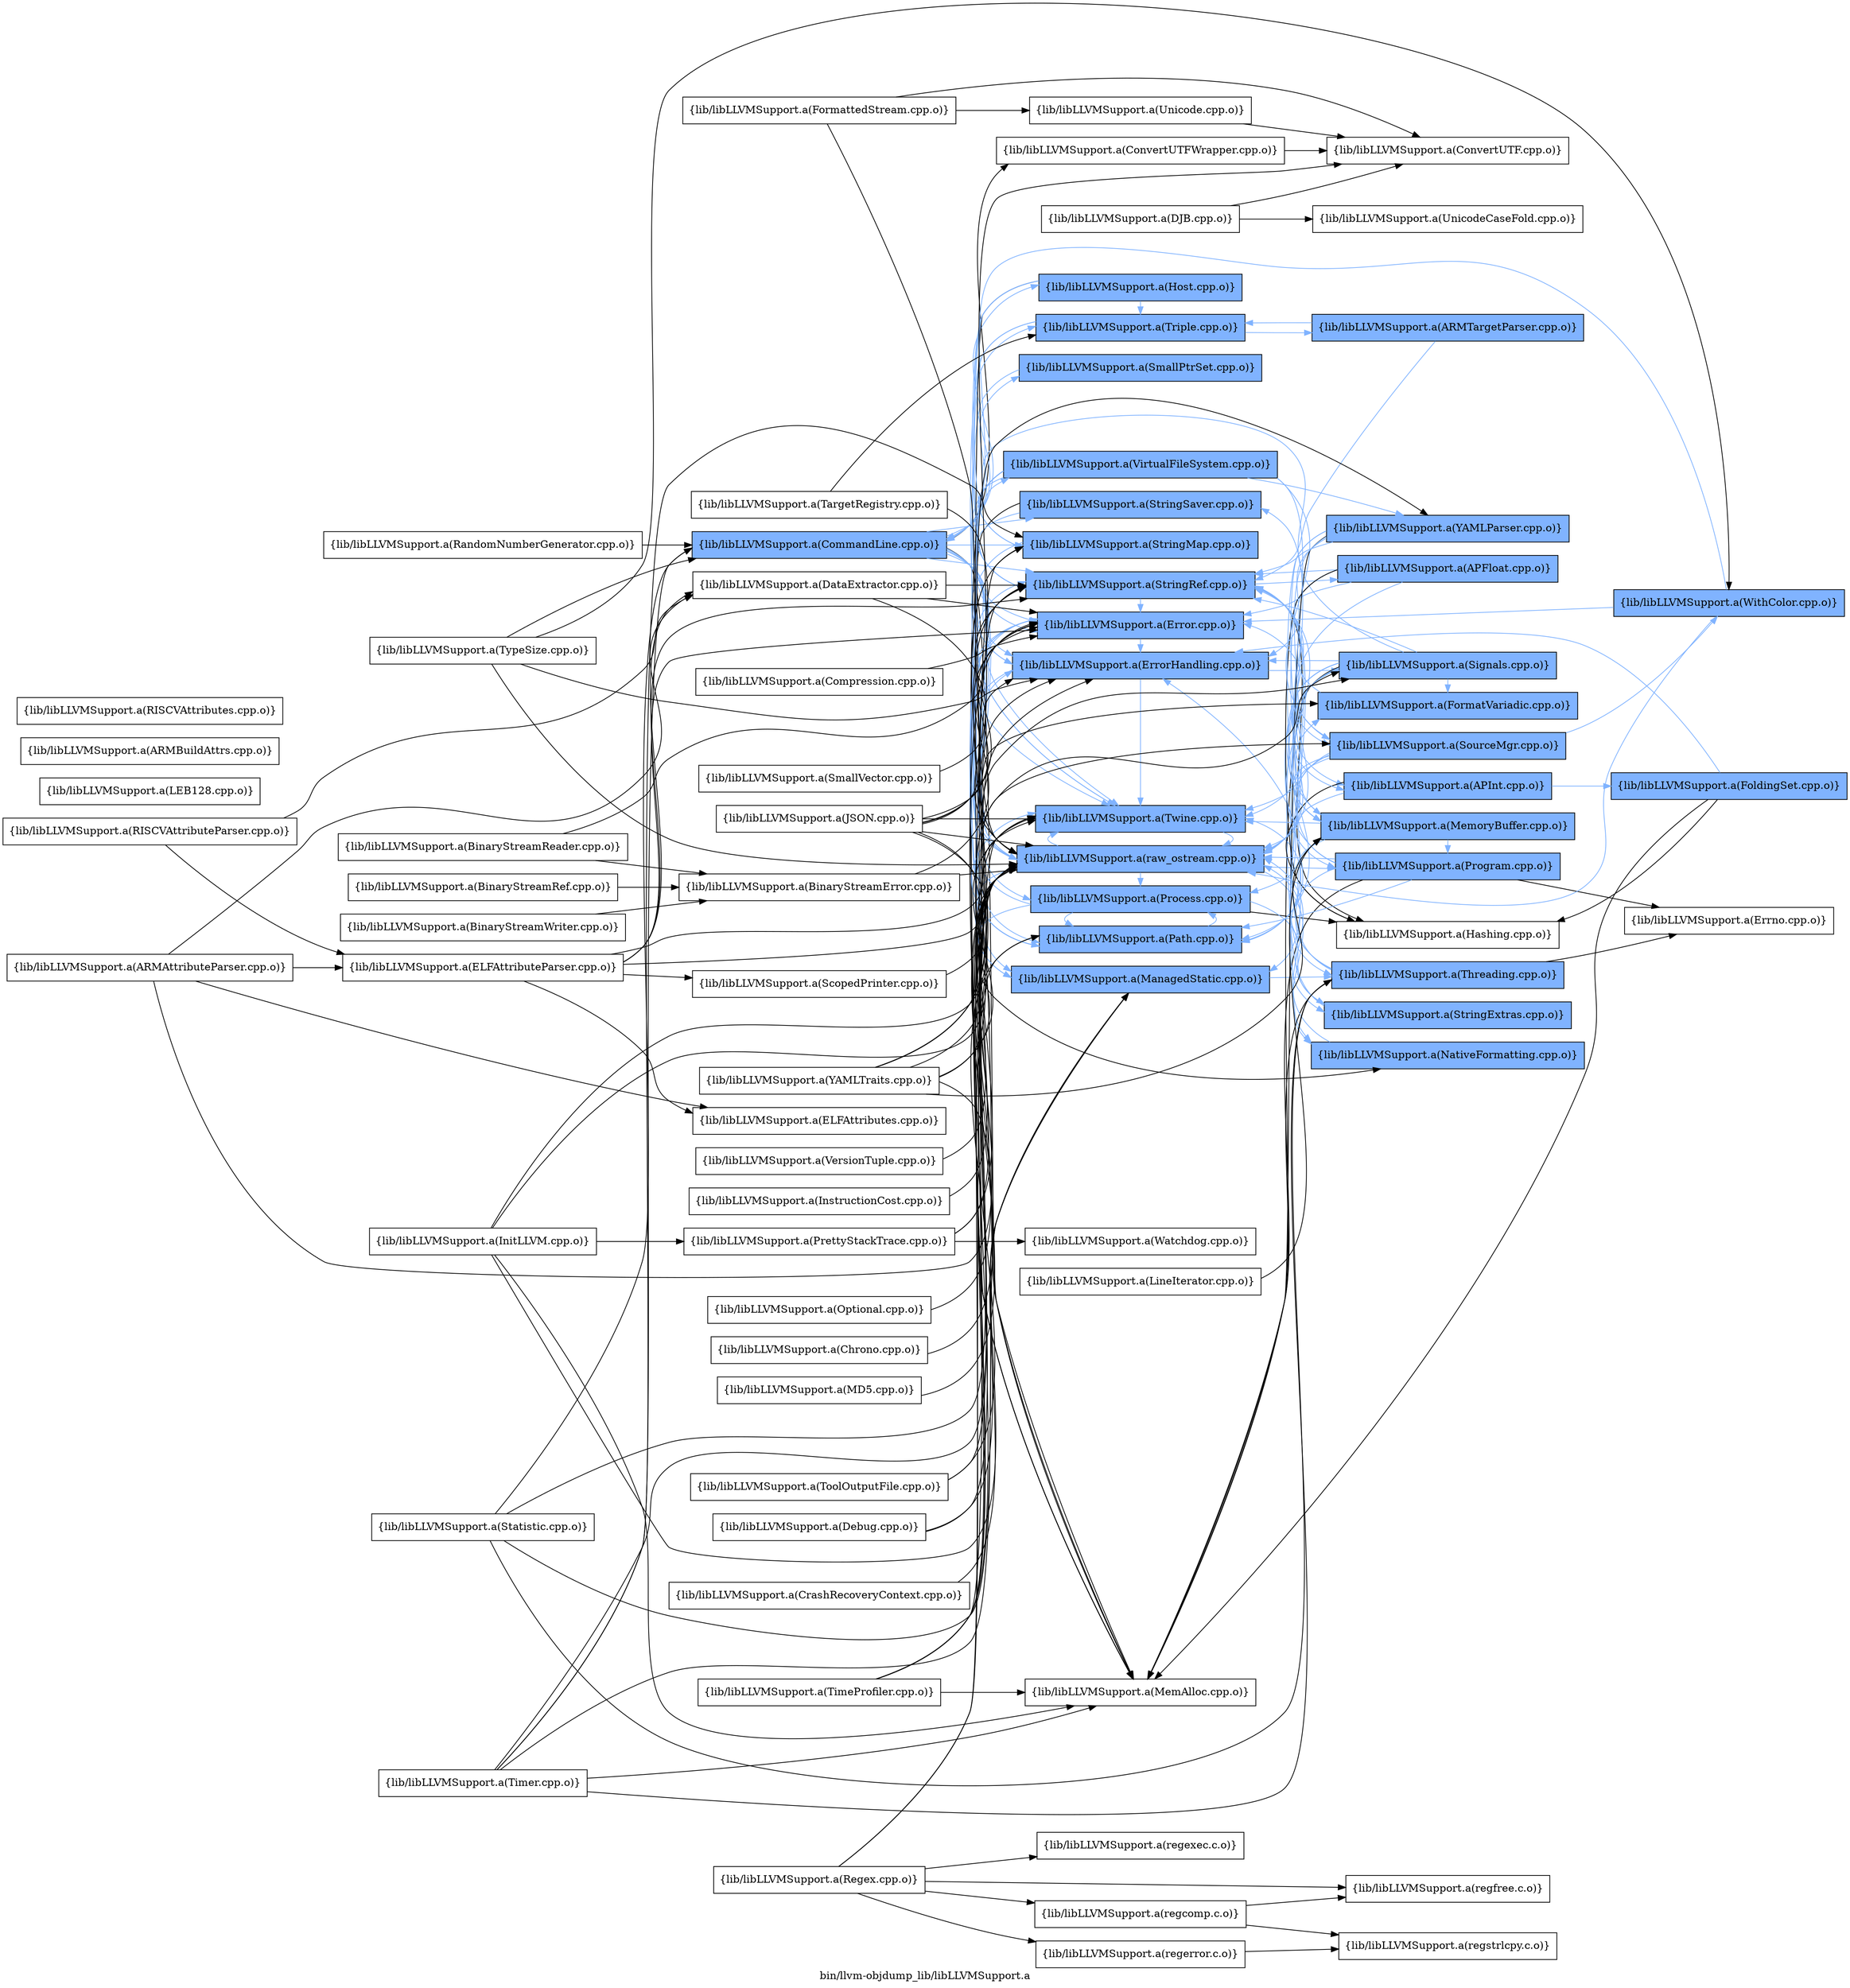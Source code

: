 digraph "bin/llvm-objdump_lib/libLLVMSupport.a" {
	label="bin/llvm-objdump_lib/libLLVMSupport.a";
	rankdir=LR;
	{ rank=same; Node0x564b0ad998a8;  }
	{ rank=same; Node0x564b0ada4618; Node0x564b0ad98688; Node0x564b0ad98db8; Node0x564b0ada6e18; Node0x564b0ada8a38; Node0x564b0ad95618; Node0x564b0ad98778; Node0x564b0ad98098; Node0x564b0ad97e68; Node0x564b0ad9be28; Node0x564b0ad9b568; Node0x564b0ada6b98; Node0x564b0ad96838; Node0x564b0ad97008; Node0x564b0ad96388; Node0x564b0ad95708;  }
	{ rank=same; Node0x564b0ada56f8; Node0x564b0ad9f2f8; Node0x564b0ad9d7c8; Node0x564b0ad96888; Node0x564b0ad99628; Node0x564b0ad9c5a8; Node0x564b0ada8768; Node0x564b0ada85d8; Node0x564b0ad996c8; Node0x564b0ad97558; Node0x564b0ad9a2a8; Node0x564b0ada4e38; Node0x564b0ad9e4e8; Node0x564b0ad99358;  }
	{ rank=same; Node0x564b0ad998a8;  }
	{ rank=same; Node0x564b0ada4618; Node0x564b0ad98688; Node0x564b0ad98db8; Node0x564b0ada6e18; Node0x564b0ada8a38; Node0x564b0ad95618; Node0x564b0ad98778; Node0x564b0ad98098; Node0x564b0ad97e68; Node0x564b0ad9be28; Node0x564b0ad9b568; Node0x564b0ada6b98; Node0x564b0ad96838; Node0x564b0ad97008; Node0x564b0ad96388; Node0x564b0ad95708;  }
	{ rank=same; Node0x564b0ada56f8; Node0x564b0ad9f2f8; Node0x564b0ad9d7c8; Node0x564b0ad96888; Node0x564b0ad99628; Node0x564b0ad9c5a8; Node0x564b0ada8768; Node0x564b0ada85d8; Node0x564b0ad996c8; Node0x564b0ad97558; Node0x564b0ad9a2a8; Node0x564b0ada4e38; Node0x564b0ad9e4e8; Node0x564b0ad99358;  }

	Node0x564b0ad998a8 [shape=record,shape=box,group=1,style=filled,fillcolor="0.600000 0.5 1",label="{lib/libLLVMSupport.a(CommandLine.cpp.o)}"];
	Node0x564b0ad998a8 -> Node0x564b0ada4618;
	Node0x564b0ad998a8 -> Node0x564b0ad98688[color="0.600000 0.5 1"];
	Node0x564b0ad998a8 -> Node0x564b0ad98db8[color="0.600000 0.5 1"];
	Node0x564b0ad998a8 -> Node0x564b0ada6e18[color="0.600000 0.5 1"];
	Node0x564b0ad998a8 -> Node0x564b0ada8a38;
	Node0x564b0ad998a8 -> Node0x564b0ad95618[color="0.600000 0.5 1"];
	Node0x564b0ad998a8 -> Node0x564b0ad98778[color="0.600000 0.5 1"];
	Node0x564b0ad998a8 -> Node0x564b0ad98098[color="0.600000 0.5 1"];
	Node0x564b0ad998a8 -> Node0x564b0ad97e68[color="0.600000 0.5 1"];
	Node0x564b0ad998a8 -> Node0x564b0ad9be28[color="0.600000 0.5 1"];
	Node0x564b0ad998a8 -> Node0x564b0ad9b568[color="0.600000 0.5 1"];
	Node0x564b0ad998a8 -> Node0x564b0ada6b98[color="0.600000 0.5 1"];
	Node0x564b0ad998a8 -> Node0x564b0ad96838[color="0.600000 0.5 1"];
	Node0x564b0ad998a8 -> Node0x564b0ad97008[color="0.600000 0.5 1"];
	Node0x564b0ad998a8 -> Node0x564b0ad96388[color="0.600000 0.5 1"];
	Node0x564b0ad998a8 -> Node0x564b0ad95708[color="0.600000 0.5 1"];
	Node0x564b0ad98688 [shape=record,shape=box,group=1,style=filled,fillcolor="0.600000 0.5 1",label="{lib/libLLVMSupport.a(Error.cpp.o)}"];
	Node0x564b0ad98688 -> Node0x564b0ad98db8[color="0.600000 0.5 1"];
	Node0x564b0ad98688 -> Node0x564b0ada6e18[color="0.600000 0.5 1"];
	Node0x564b0ad98688 -> Node0x564b0ad9b568[color="0.600000 0.5 1"];
	Node0x564b0ad98688 -> Node0x564b0ad96838[color="0.600000 0.5 1"];
	Node0x564b0ad99628 [shape=record,shape=box,group=0,label="{lib/libLLVMSupport.a(Hashing.cpp.o)}"];
	Node0x564b0ada7e08 [shape=record,shape=box,group=0,label="{lib/libLLVMSupport.a(InitLLVM.cpp.o)}"];
	Node0x564b0ada7e08 -> Node0x564b0ad98db8;
	Node0x564b0ada7e08 -> Node0x564b0ada6e18;
	Node0x564b0ada7e08 -> Node0x564b0ada8a38;
	Node0x564b0ada7e08 -> Node0x564b0ada6828;
	Node0x564b0ada7e08 -> Node0x564b0ad9f2f8;
	Node0x564b0ada8a38 [shape=record,shape=box,group=0,label="{lib/libLLVMSupport.a(MemAlloc.cpp.o)}"];
	Node0x564b0ad99358 [shape=record,shape=box,group=1,style=filled,fillcolor="0.600000 0.5 1",label="{lib/libLLVMSupport.a(StringExtras.cpp.o)}"];
	Node0x564b0ad99358 -> Node0x564b0ad97e68[color="0.600000 0.5 1"];
	Node0x564b0ad99358 -> Node0x564b0ad96838[color="0.600000 0.5 1"];
	Node0x564b0ad98778 [shape=record,shape=box,group=1,style=filled,fillcolor="0.600000 0.5 1",label="{lib/libLLVMSupport.a(StringMap.cpp.o)}"];
	Node0x564b0ad98778 -> Node0x564b0ad98db8[color="0.600000 0.5 1"];
	Node0x564b0ad98098 [shape=record,shape=box,group=1,style=filled,fillcolor="0.600000 0.5 1",label="{lib/libLLVMSupport.a(StringSaver.cpp.o)}"];
	Node0x564b0ad98098 -> Node0x564b0ada8a38;
	Node0x564b0ad98098 -> Node0x564b0ad97e68[color="0.600000 0.5 1"];
	Node0x564b0ad97e68 [shape=record,shape=box,group=1,style=filled,fillcolor="0.600000 0.5 1",label="{lib/libLLVMSupport.a(StringRef.cpp.o)}"];
	Node0x564b0ad97e68 -> Node0x564b0ad96888[color="0.600000 0.5 1"];
	Node0x564b0ad97e68 -> Node0x564b0ad98688[color="0.600000 0.5 1"];
	Node0x564b0ad97e68 -> Node0x564b0ad99628;
	Node0x564b0ad97e68 -> Node0x564b0ad9c5a8[color="0.600000 0.5 1"];
	Node0x564b0ad9be28 [shape=record,shape=box,group=1,style=filled,fillcolor="0.600000 0.5 1",label="{lib/libLLVMSupport.a(Triple.cpp.o)}"];
	Node0x564b0ad9be28 -> Node0x564b0ada8768[color="0.600000 0.5 1"];
	Node0x564b0ad9be28 -> Node0x564b0ad97e68[color="0.600000 0.5 1"];
	Node0x564b0ad9be28 -> Node0x564b0ad9b568[color="0.600000 0.5 1"];
	Node0x564b0ad9b568 [shape=record,shape=box,group=1,style=filled,fillcolor="0.600000 0.5 1",label="{lib/libLLVMSupport.a(Twine.cpp.o)}"];
	Node0x564b0ad9b568 -> Node0x564b0ad96838[color="0.600000 0.5 1"];
	Node0x564b0ada78b8 [shape=record,shape=box,group=1,style=filled,fillcolor="0.600000 0.5 1",label="{lib/libLLVMSupport.a(WithColor.cpp.o)}"];
	Node0x564b0ada78b8 -> Node0x564b0ad998a8[color="0.600000 0.5 1"];
	Node0x564b0ada78b8 -> Node0x564b0ad98688[color="0.600000 0.5 1"];
	Node0x564b0ada78b8 -> Node0x564b0ad96838[color="0.600000 0.5 1"];
	Node0x564b0ad96838 [shape=record,shape=box,group=1,style=filled,fillcolor="0.600000 0.5 1",label="{lib/libLLVMSupport.a(raw_ostream.cpp.o)}"];
	Node0x564b0ad96838 -> Node0x564b0ad98688[color="0.600000 0.5 1"];
	Node0x564b0ad96838 -> Node0x564b0ad98db8[color="0.600000 0.5 1"];
	Node0x564b0ad96838 -> Node0x564b0ad9a2a8[color="0.600000 0.5 1"];
	Node0x564b0ad96838 -> Node0x564b0ada4e38[color="0.600000 0.5 1"];
	Node0x564b0ad96838 -> Node0x564b0ad9b568[color="0.600000 0.5 1"];
	Node0x564b0ad96838 -> Node0x564b0ad96388[color="0.600000 0.5 1"];
	Node0x564b0ad96838 -> Node0x564b0ad95708[color="0.600000 0.5 1"];
	Node0x564b0ad96838 -> Node0x564b0ad9e4e8[color="0.600000 0.5 1"];
	Node0x564b0ad96388 [shape=record,shape=box,group=1,style=filled,fillcolor="0.600000 0.5 1",label="{lib/libLLVMSupport.a(Path.cpp.o)}"];
	Node0x564b0ad96388 -> Node0x564b0ad98688[color="0.600000 0.5 1"];
	Node0x564b0ad96388 -> Node0x564b0ad97e68[color="0.600000 0.5 1"];
	Node0x564b0ad96388 -> Node0x564b0ad9b568[color="0.600000 0.5 1"];
	Node0x564b0ad96388 -> Node0x564b0ad95708[color="0.600000 0.5 1"];
	Node0x564b0ad9d1d8 [shape=record,shape=box,group=0,label="{lib/libLLVMSupport.a(TargetRegistry.cpp.o)}"];
	Node0x564b0ad9d1d8 -> Node0x564b0ad9be28;
	Node0x564b0ad9d1d8 -> Node0x564b0ad96838;
	Node0x564b0ad99cb8 [shape=record,shape=box,group=0,label="{lib/libLLVMSupport.a(FormattedStream.cpp.o)}"];
	Node0x564b0ad99cb8 -> Node0x564b0ada56f8;
	Node0x564b0ad99cb8 -> Node0x564b0ada8da8;
	Node0x564b0ad99cb8 -> Node0x564b0ad96838;
	Node0x564b0ad9a2a8 [shape=record,shape=box,group=1,style=filled,fillcolor="0.600000 0.5 1",label="{lib/libLLVMSupport.a(FormatVariadic.cpp.o)}"];
	Node0x564b0ad9a2a8 -> Node0x564b0ad97e68[color="0.600000 0.5 1"];
	Node0x564b0ada85d8 [shape=record,shape=box,group=1,style=filled,fillcolor="0.600000 0.5 1",label="{lib/libLLVMSupport.a(MemoryBuffer.cpp.o)}"];
	Node0x564b0ada85d8 -> Node0x564b0ad98688[color="0.600000 0.5 1"];
	Node0x564b0ada85d8 -> Node0x564b0ad9b568[color="0.600000 0.5 1"];
	Node0x564b0ada85d8 -> Node0x564b0ad96388[color="0.600000 0.5 1"];
	Node0x564b0ada85d8 -> Node0x564b0ad95708[color="0.600000 0.5 1"];
	Node0x564b0ada85d8 -> Node0x564b0ad9e4e8[color="0.600000 0.5 1"];
	Node0x564b0ada4e38 [shape=record,shape=box,group=1,style=filled,fillcolor="0.600000 0.5 1",label="{lib/libLLVMSupport.a(NativeFormatting.cpp.o)}"];
	Node0x564b0ada4e38 -> Node0x564b0ad96838[color="0.600000 0.5 1"];
	Node0x564b0ada4b68 [shape=record,shape=box,group=0,label="{lib/libLLVMSupport.a(Optional.cpp.o)}"];
	Node0x564b0ada4b68 -> Node0x564b0ad96838;
	Node0x564b0ad98db8 [shape=record,shape=box,group=1,style=filled,fillcolor="0.600000 0.5 1",label="{lib/libLLVMSupport.a(ErrorHandling.cpp.o)}"];
	Node0x564b0ad98db8 -> Node0x564b0ad9b568[color="0.600000 0.5 1"];
	Node0x564b0ad98db8 -> Node0x564b0ad96838[color="0.600000 0.5 1"];
	Node0x564b0ad98db8 -> Node0x564b0ad9f2f8[color="0.600000 0.5 1"];
	Node0x564b0ad96888 [shape=record,shape=box,group=1,style=filled,fillcolor="0.600000 0.5 1",label="{lib/libLLVMSupport.a(APInt.cpp.o)}"];
	Node0x564b0ad96888 -> Node0x564b0ad980e8[color="0.600000 0.5 1"];
	Node0x564b0ad96888 -> Node0x564b0ad99628;
	Node0x564b0ad96888 -> Node0x564b0ad96838[color="0.600000 0.5 1"];
	Node0x564b0ada8768 [shape=record,shape=box,group=1,style=filled,fillcolor="0.600000 0.5 1",label="{lib/libLLVMSupport.a(ARMTargetParser.cpp.o)}"];
	Node0x564b0ada8768 -> Node0x564b0ad97e68[color="0.600000 0.5 1"];
	Node0x564b0ada8768 -> Node0x564b0ad9be28[color="0.600000 0.5 1"];
	Node0x564b0ada4758 [shape=record,shape=box,group=0,label="{lib/libLLVMSupport.a(DataExtractor.cpp.o)}"];
	Node0x564b0ada4758 -> Node0x564b0ad98688;
	Node0x564b0ada4758 -> Node0x564b0ad97e68;
	Node0x564b0ada4758 -> Node0x564b0ad96838;
	Node0x564b0ada4e88 [shape=record,shape=box,group=0,label="{lib/libLLVMSupport.a(DJB.cpp.o)}"];
	Node0x564b0ada4e88 -> Node0x564b0ada56f8;
	Node0x564b0ada4e88 -> Node0x564b0ada7458;
	Node0x564b0ad96248 [shape=record,shape=box,group=0,label="{lib/libLLVMSupport.a(ScopedPrinter.cpp.o)}"];
	Node0x564b0ad96248 -> Node0x564b0ad96838;
	Node0x564b0ada83a8 [shape=record,shape=box,group=0,label="{lib/libLLVMSupport.a(MD5.cpp.o)}"];
	Node0x564b0ada83a8 -> Node0x564b0ad96838;
	Node0x564b0ad95618 [shape=record,shape=box,group=1,style=filled,fillcolor="0.600000 0.5 1",label="{lib/libLLVMSupport.a(SmallPtrSet.cpp.o)}"];
	Node0x564b0ad95618 -> Node0x564b0ad98db8[color="0.600000 0.5 1"];
	Node0x564b0ad996c8 [shape=record,shape=box,group=1,style=filled,fillcolor="0.600000 0.5 1",label="{lib/libLLVMSupport.a(SourceMgr.cpp.o)}"];
	Node0x564b0ad996c8 -> Node0x564b0ada85d8[color="0.600000 0.5 1"];
	Node0x564b0ad996c8 -> Node0x564b0ad97e68[color="0.600000 0.5 1"];
	Node0x564b0ad996c8 -> Node0x564b0ad9b568[color="0.600000 0.5 1"];
	Node0x564b0ad996c8 -> Node0x564b0ada78b8[color="0.600000 0.5 1"];
	Node0x564b0ad996c8 -> Node0x564b0ad96838[color="0.600000 0.5 1"];
	Node0x564b0ad996c8 -> Node0x564b0ad96388[color="0.600000 0.5 1"];
	Node0x564b0ad9f2f8 [shape=record,shape=box,group=1,style=filled,fillcolor="0.600000 0.5 1",label="{lib/libLLVMSupport.a(Signals.cpp.o)}"];
	Node0x564b0ad9f2f8 -> Node0x564b0ad998a8[color="0.600000 0.5 1"];
	Node0x564b0ad9f2f8 -> Node0x564b0ad98db8[color="0.600000 0.5 1"];
	Node0x564b0ad9f2f8 -> Node0x564b0ad9a2a8[color="0.600000 0.5 1"];
	Node0x564b0ad9f2f8 -> Node0x564b0ada6e18[color="0.600000 0.5 1"];
	Node0x564b0ad9f2f8 -> Node0x564b0ada8a38;
	Node0x564b0ad9f2f8 -> Node0x564b0ada85d8[color="0.600000 0.5 1"];
	Node0x564b0ad9f2f8 -> Node0x564b0ada4e38[color="0.600000 0.5 1"];
	Node0x564b0ad9f2f8 -> Node0x564b0ad97e68[color="0.600000 0.5 1"];
	Node0x564b0ad9f2f8 -> Node0x564b0ad9b568[color="0.600000 0.5 1"];
	Node0x564b0ad9f2f8 -> Node0x564b0ad96838[color="0.600000 0.5 1"];
	Node0x564b0ad9f2f8 -> Node0x564b0ad96388[color="0.600000 0.5 1"];
	Node0x564b0ad9f2f8 -> Node0x564b0ad9e4e8[color="0.600000 0.5 1"];
	Node0x564b0ad9f2f8 -> Node0x564b0ad9d7c8[color="0.600000 0.5 1"];
	Node0x564b0ada7188 [shape=record,shape=box,group=0,label="{lib/libLLVMSupport.a(LEB128.cpp.o)}"];
	Node0x564b0ad99b28 [shape=record,shape=box,group=0,label="{lib/libLLVMSupport.a(Compression.cpp.o)}"];
	Node0x564b0ad99b28 -> Node0x564b0ad98688;
	Node0x564b0ad97508 [shape=record,shape=box,group=0,label="{lib/libLLVMSupport.a(ARMBuildAttrs.cpp.o)}"];
	Node0x564b0ada5b08 [shape=record,shape=box,group=0,label="{lib/libLLVMSupport.a(ELFAttributeParser.cpp.o)}"];
	Node0x564b0ada5b08 -> Node0x564b0ada4758;
	Node0x564b0ada5b08 -> Node0x564b0ada6788;
	Node0x564b0ada5b08 -> Node0x564b0ad98688;
	Node0x564b0ada5b08 -> Node0x564b0ad96248;
	Node0x564b0ada5b08 -> Node0x564b0ad97e68;
	Node0x564b0ada5b08 -> Node0x564b0ad9b568;
	Node0x564b0ada5b08 -> Node0x564b0ad96838;
	Node0x564b0ada6558 [shape=record,shape=box,group=0,label="{lib/libLLVMSupport.a(RISCVAttributes.cpp.o)}"];
	Node0x564b0ada6e18 [shape=record,shape=box,group=1,style=filled,fillcolor="0.600000 0.5 1",label="{lib/libLLVMSupport.a(ManagedStatic.cpp.o)}"];
	Node0x564b0ada6e18 -> Node0x564b0ad9d7c8[color="0.600000 0.5 1"];
	Node0x564b0ad97008 [shape=record,shape=box,group=1,style=filled,fillcolor="0.600000 0.5 1",label="{lib/libLLVMSupport.a(Host.cpp.o)}"];
	Node0x564b0ad97008 -> Node0x564b0ada8a38;
	Node0x564b0ad97008 -> Node0x564b0ad98778[color="0.600000 0.5 1"];
	Node0x564b0ad97008 -> Node0x564b0ad97e68[color="0.600000 0.5 1"];
	Node0x564b0ad97008 -> Node0x564b0ad9be28[color="0.600000 0.5 1"];
	Node0x564b0ad97008 -> Node0x564b0ad96838[color="0.600000 0.5 1"];
	Node0x564b0ada8128 [shape=record,shape=box,group=0,label="{lib/libLLVMSupport.a(TypeSize.cpp.o)}"];
	Node0x564b0ada8128 -> Node0x564b0ad998a8;
	Node0x564b0ada8128 -> Node0x564b0ad98db8;
	Node0x564b0ada8128 -> Node0x564b0ada78b8;
	Node0x564b0ada8128 -> Node0x564b0ad96838;
	Node0x564b0ad97c38 [shape=record,shape=box,group=0,label="{lib/libLLVMSupport.a(BinaryStreamError.cpp.o)}"];
	Node0x564b0ad97c38 -> Node0x564b0ad98688;
	Node0x564b0ad97c38 -> Node0x564b0ad96838;
	Node0x564b0ad980e8 [shape=record,shape=box,group=1,style=filled,fillcolor="0.600000 0.5 1",label="{lib/libLLVMSupport.a(FoldingSet.cpp.o)}"];
	Node0x564b0ad980e8 -> Node0x564b0ad98db8[color="0.600000 0.5 1"];
	Node0x564b0ad980e8 -> Node0x564b0ad99628;
	Node0x564b0ad980e8 -> Node0x564b0ada8a38;
	Node0x564b0ad97aa8 [shape=record,shape=box,group=0,label="{lib/libLLVMSupport.a(ARMAttributeParser.cpp.o)}"];
	Node0x564b0ad97aa8 -> Node0x564b0ada4758;
	Node0x564b0ad97aa8 -> Node0x564b0ada5b08;
	Node0x564b0ad97aa8 -> Node0x564b0ada6788;
	Node0x564b0ad97aa8 -> Node0x564b0ad96838;
	Node0x564b0ada6788 [shape=record,shape=box,group=0,label="{lib/libLLVMSupport.a(ELFAttributes.cpp.o)}"];
	Node0x564b0ad98818 [shape=record,shape=box,group=0,label="{lib/libLLVMSupport.a(BinaryStreamReader.cpp.o)}"];
	Node0x564b0ad98818 -> Node0x564b0ad97c38;
	Node0x564b0ad98818 -> Node0x564b0ad98688;
	Node0x564b0ad98ae8 [shape=record,shape=box,group=0,label="{lib/libLLVMSupport.a(BinaryStreamRef.cpp.o)}"];
	Node0x564b0ad98ae8 -> Node0x564b0ad97c38;
	Node0x564b0ada4618 [shape=record,shape=box,group=0,label="{lib/libLLVMSupport.a(ConvertUTFWrapper.cpp.o)}"];
	Node0x564b0ada4618 -> Node0x564b0ada56f8;
	Node0x564b0ada6b98 [shape=record,shape=box,group=1,style=filled,fillcolor="0.600000 0.5 1",label="{lib/libLLVMSupport.a(VirtualFileSystem.cpp.o)}"];
	Node0x564b0ada6b98 -> Node0x564b0ad98688[color="0.600000 0.5 1"];
	Node0x564b0ada6b98 -> Node0x564b0ada8a38;
	Node0x564b0ada6b98 -> Node0x564b0ada85d8[color="0.600000 0.5 1"];
	Node0x564b0ada6b98 -> Node0x564b0ad996c8[color="0.600000 0.5 1"];
	Node0x564b0ada6b98 -> Node0x564b0ad98778[color="0.600000 0.5 1"];
	Node0x564b0ada6b98 -> Node0x564b0ad97e68[color="0.600000 0.5 1"];
	Node0x564b0ada6b98 -> Node0x564b0ad9b568[color="0.600000 0.5 1"];
	Node0x564b0ada6b98 -> Node0x564b0ad97558[color="0.600000 0.5 1"];
	Node0x564b0ada6b98 -> Node0x564b0ad96838[color="0.600000 0.5 1"];
	Node0x564b0ada6b98 -> Node0x564b0ad96388[color="0.600000 0.5 1"];
	Node0x564b0ad95708 [shape=record,shape=box,group=1,style=filled,fillcolor="0.600000 0.5 1",label="{lib/libLLVMSupport.a(Process.cpp.o)}"];
	Node0x564b0ad95708 -> Node0x564b0ad98688[color="0.600000 0.5 1"];
	Node0x564b0ad95708 -> Node0x564b0ad99628;
	Node0x564b0ad95708 -> Node0x564b0ada6e18[color="0.600000 0.5 1"];
	Node0x564b0ad95708 -> Node0x564b0ad99358[color="0.600000 0.5 1"];
	Node0x564b0ad95708 -> Node0x564b0ad96388[color="0.600000 0.5 1"];
	Node0x564b0ada56f8 [shape=record,shape=box,group=0,label="{lib/libLLVMSupport.a(ConvertUTF.cpp.o)}"];
	Node0x564b0ada55b8 [shape=record,shape=box,group=0,label="{lib/libLLVMSupport.a(Debug.cpp.o)}"];
	Node0x564b0ada55b8 -> Node0x564b0ada6e18;
	Node0x564b0ada55b8 -> Node0x564b0ad96838;
	Node0x564b0ada7458 [shape=record,shape=box,group=0,label="{lib/libLLVMSupport.a(UnicodeCaseFold.cpp.o)}"];
	Node0x564b0ada8da8 [shape=record,shape=box,group=0,label="{lib/libLLVMSupport.a(Unicode.cpp.o)}"];
	Node0x564b0ada8da8 -> Node0x564b0ada56f8;
	Node0x564b0ada6828 [shape=record,shape=box,group=0,label="{lib/libLLVMSupport.a(PrettyStackTrace.cpp.o)}"];
	Node0x564b0ada6828 -> Node0x564b0ad96838;
	Node0x564b0ada6828 -> Node0x564b0ad9f2f8;
	Node0x564b0ada6828 -> Node0x564b0ad9c148;
	Node0x564b0ad9d7c8 [shape=record,shape=box,group=1,style=filled,fillcolor="0.600000 0.5 1",label="{lib/libLLVMSupport.a(Threading.cpp.o)}"];
	Node0x564b0ad9d7c8 -> Node0x564b0ad98db8[color="0.600000 0.5 1"];
	Node0x564b0ad9d7c8 -> Node0x564b0ada8a38;
	Node0x564b0ad9d7c8 -> Node0x564b0ad97e68[color="0.600000 0.5 1"];
	Node0x564b0ad9d7c8 -> Node0x564b0ad9b568[color="0.600000 0.5 1"];
	Node0x564b0ad9d7c8 -> Node0x564b0ad9e218;
	Node0x564b0ad9e4e8 [shape=record,shape=box,group=1,style=filled,fillcolor="0.600000 0.5 1",label="{lib/libLLVMSupport.a(Program.cpp.o)}"];
	Node0x564b0ad9e4e8 -> Node0x564b0ada8a38;
	Node0x564b0ad9e4e8 -> Node0x564b0ad99358[color="0.600000 0.5 1"];
	Node0x564b0ad9e4e8 -> Node0x564b0ad98098[color="0.600000 0.5 1"];
	Node0x564b0ad9e4e8 -> Node0x564b0ad97e68[color="0.600000 0.5 1"];
	Node0x564b0ad9e4e8 -> Node0x564b0ad96838[color="0.600000 0.5 1"];
	Node0x564b0ad9e4e8 -> Node0x564b0ad96388[color="0.600000 0.5 1"];
	Node0x564b0ad9e4e8 -> Node0x564b0ad9e218;
	Node0x564b0ad9c148 [shape=record,shape=box,group=0,label="{lib/libLLVMSupport.a(Watchdog.cpp.o)}"];
	Node0x564b0ada5978 [shape=record,shape=box,group=0,label="{lib/libLLVMSupport.a(RISCVAttributeParser.cpp.o)}"];
	Node0x564b0ada5978 -> Node0x564b0ada4758;
	Node0x564b0ada5978 -> Node0x564b0ada5b08;
	Node0x564b0ad9a348 [shape=record,shape=box,group=0,label="{lib/libLLVMSupport.a(SmallVector.cpp.o)}"];
	Node0x564b0ad9a348 -> Node0x564b0ad98db8;
	Node0x564b0ad9c5a8 [shape=record,shape=box,group=1,style=filled,fillcolor="0.600000 0.5 1",label="{lib/libLLVMSupport.a(APFloat.cpp.o)}"];
	Node0x564b0ad9c5a8 -> Node0x564b0ad96888[color="0.600000 0.5 1"];
	Node0x564b0ad9c5a8 -> Node0x564b0ad98688[color="0.600000 0.5 1"];
	Node0x564b0ad9c5a8 -> Node0x564b0ad99628;
	Node0x564b0ad9c5a8 -> Node0x564b0ad97e68[color="0.600000 0.5 1"];
	Node0x564b0ad9c5a8 -> Node0x564b0ad96838[color="0.600000 0.5 1"];
	Node0x564b0ad97558 [shape=record,shape=box,group=1,style=filled,fillcolor="0.600000 0.5 1",label="{lib/libLLVMSupport.a(YAMLParser.cpp.o)}"];
	Node0x564b0ad97558 -> Node0x564b0ad98db8[color="0.600000 0.5 1"];
	Node0x564b0ad97558 -> Node0x564b0ada8a38;
	Node0x564b0ad97558 -> Node0x564b0ada85d8[color="0.600000 0.5 1"];
	Node0x564b0ad97558 -> Node0x564b0ad996c8[color="0.600000 0.5 1"];
	Node0x564b0ad97558 -> Node0x564b0ad97e68[color="0.600000 0.5 1"];
	Node0x564b0ad97558 -> Node0x564b0ad96838[color="0.600000 0.5 1"];
	Node0x564b0ad95c58 [shape=record,shape=box,group=0,label="{lib/libLLVMSupport.a(CrashRecoveryContext.cpp.o)}"];
	Node0x564b0ad95c58 -> Node0x564b0ada6e18;
	Node0x564b0ad9e218 [shape=record,shape=box,group=0,label="{lib/libLLVMSupport.a(Errno.cpp.o)}"];
	Node0x564b0ad95848 [shape=record,shape=box,group=0,label="{lib/libLLVMSupport.a(BinaryStreamWriter.cpp.o)}"];
	Node0x564b0ad95848 -> Node0x564b0ad97c38;
	Node0x564b0ad96ec8 [shape=record,shape=box,group=0,label="{lib/libLLVMSupport.a(Regex.cpp.o)}"];
	Node0x564b0ad96ec8 -> Node0x564b0ad97e68;
	Node0x564b0ad96ec8 -> Node0x564b0ad9b568;
	Node0x564b0ad96ec8 -> Node0x564b0ad97b48;
	Node0x564b0ad96ec8 -> Node0x564b0ad957f8;
	Node0x564b0ad96ec8 -> Node0x564b0ad96298;
	Node0x564b0ad96ec8 -> Node0x564b0ad998f8;
	Node0x564b0ad97b48 [shape=record,shape=box,group=0,label="{lib/libLLVMSupport.a(regcomp.c.o)}"];
	Node0x564b0ad97b48 -> Node0x564b0ad972d8;
	Node0x564b0ad97b48 -> Node0x564b0ad957f8;
	Node0x564b0ad957f8 [shape=record,shape=box,group=0,label="{lib/libLLVMSupport.a(regfree.c.o)}"];
	Node0x564b0ad96298 [shape=record,shape=box,group=0,label="{lib/libLLVMSupport.a(regerror.c.o)}"];
	Node0x564b0ad96298 -> Node0x564b0ad972d8;
	Node0x564b0ad998f8 [shape=record,shape=box,group=0,label="{lib/libLLVMSupport.a(regexec.c.o)}"];
	Node0x564b0ad972d8 [shape=record,shape=box,group=0,label="{lib/libLLVMSupport.a(regstrlcpy.c.o)}"];
	Node0x564b0ad9ce18 [shape=record,shape=box,group=0,label="{lib/libLLVMSupport.a(InstructionCost.cpp.o)}"];
	Node0x564b0ad9ce18 -> Node0x564b0ad96838;
	Node0x564b0ada19b8 [shape=record,shape=box,group=0,label="{lib/libLLVMSupport.a(ToolOutputFile.cpp.o)}"];
	Node0x564b0ada19b8 -> Node0x564b0ad96838;
	Node0x564b0ada19b8 -> Node0x564b0ad96388;
	Node0x564b0ada9168 [shape=record,shape=box,group=0,label="{lib/libLLVMSupport.a(RandomNumberGenerator.cpp.o)}"];
	Node0x564b0ada9168 -> Node0x564b0ad998a8;
	Node0x564b0ada8678 [shape=record,shape=box,group=0,label="{lib/libLLVMSupport.a(Statistic.cpp.o)}"];
	Node0x564b0ada8678 -> Node0x564b0ad998a8;
	Node0x564b0ada8678 -> Node0x564b0ada6e18;
	Node0x564b0ada8678 -> Node0x564b0ad96838;
	Node0x564b0ada8678 -> Node0x564b0ad9d7c8;
	Node0x564b0ada7278 [shape=record,shape=box,group=0,label="{lib/libLLVMSupport.a(Timer.cpp.o)}"];
	Node0x564b0ada7278 -> Node0x564b0ad998a8;
	Node0x564b0ada7278 -> Node0x564b0ada6e18;
	Node0x564b0ada7278 -> Node0x564b0ada8a38;
	Node0x564b0ada7278 -> Node0x564b0ad98778;
	Node0x564b0ada7278 -> Node0x564b0ad96838;
	Node0x564b0ada7278 -> Node0x564b0ad9d7c8;
	Node0x564b0ad9a438 [shape=record,shape=box,group=0,label="{lib/libLLVMSupport.a(TimeProfiler.cpp.o)}"];
	Node0x564b0ad9a438 -> Node0x564b0ad98688;
	Node0x564b0ad9a438 -> Node0x564b0ada8a38;
	Node0x564b0ad9a438 -> Node0x564b0ad98778;
	Node0x564b0ad9a438 -> Node0x564b0ad9b568;
	Node0x564b0ad9a438 -> Node0x564b0ad96838;
	Node0x564b0ad9a438 -> Node0x564b0ad96388;
	Node0x564b0ad9aa28 [shape=record,shape=box,group=0,label="{lib/libLLVMSupport.a(JSON.cpp.o)}"];
	Node0x564b0ad9aa28 -> Node0x564b0ada56f8;
	Node0x564b0ad9aa28 -> Node0x564b0ad98688;
	Node0x564b0ad9aa28 -> Node0x564b0ad9a2a8;
	Node0x564b0ad9aa28 -> Node0x564b0ada8a38;
	Node0x564b0ad9aa28 -> Node0x564b0ada4e38;
	Node0x564b0ad9aa28 -> Node0x564b0ad97e68;
	Node0x564b0ad9aa28 -> Node0x564b0ad9b568;
	Node0x564b0ad9aa28 -> Node0x564b0ad96838;
	Node0x564b0ad9dfe8 [shape=record,shape=box,group=0,label="{lib/libLLVMSupport.a(Chrono.cpp.o)}"];
	Node0x564b0ad9dfe8 -> Node0x564b0ad96838;
	Node0x564b0ada53d8 [shape=record,shape=box,group=0,label="{lib/libLLVMSupport.a(YAMLTraits.cpp.o)}"];
	Node0x564b0ada53d8 -> Node0x564b0ad98db8;
	Node0x564b0ada53d8 -> Node0x564b0ada8a38;
	Node0x564b0ada53d8 -> Node0x564b0ada85d8;
	Node0x564b0ada53d8 -> Node0x564b0ad996c8;
	Node0x564b0ada53d8 -> Node0x564b0ad98778;
	Node0x564b0ada53d8 -> Node0x564b0ad97e68;
	Node0x564b0ada53d8 -> Node0x564b0ad9b568;
	Node0x564b0ada53d8 -> Node0x564b0ad97558;
	Node0x564b0ada53d8 -> Node0x564b0ad96838;
	Node0x564b0ada8088 [shape=record,shape=box,group=0,label="{lib/libLLVMSupport.a(LineIterator.cpp.o)}"];
	Node0x564b0ada8088 -> Node0x564b0ada85d8;
	Node0x564b0ada8d08 [shape=record,shape=box,group=0,label="{lib/libLLVMSupport.a(VersionTuple.cpp.o)}"];
	Node0x564b0ada8d08 -> Node0x564b0ad96838;
}
